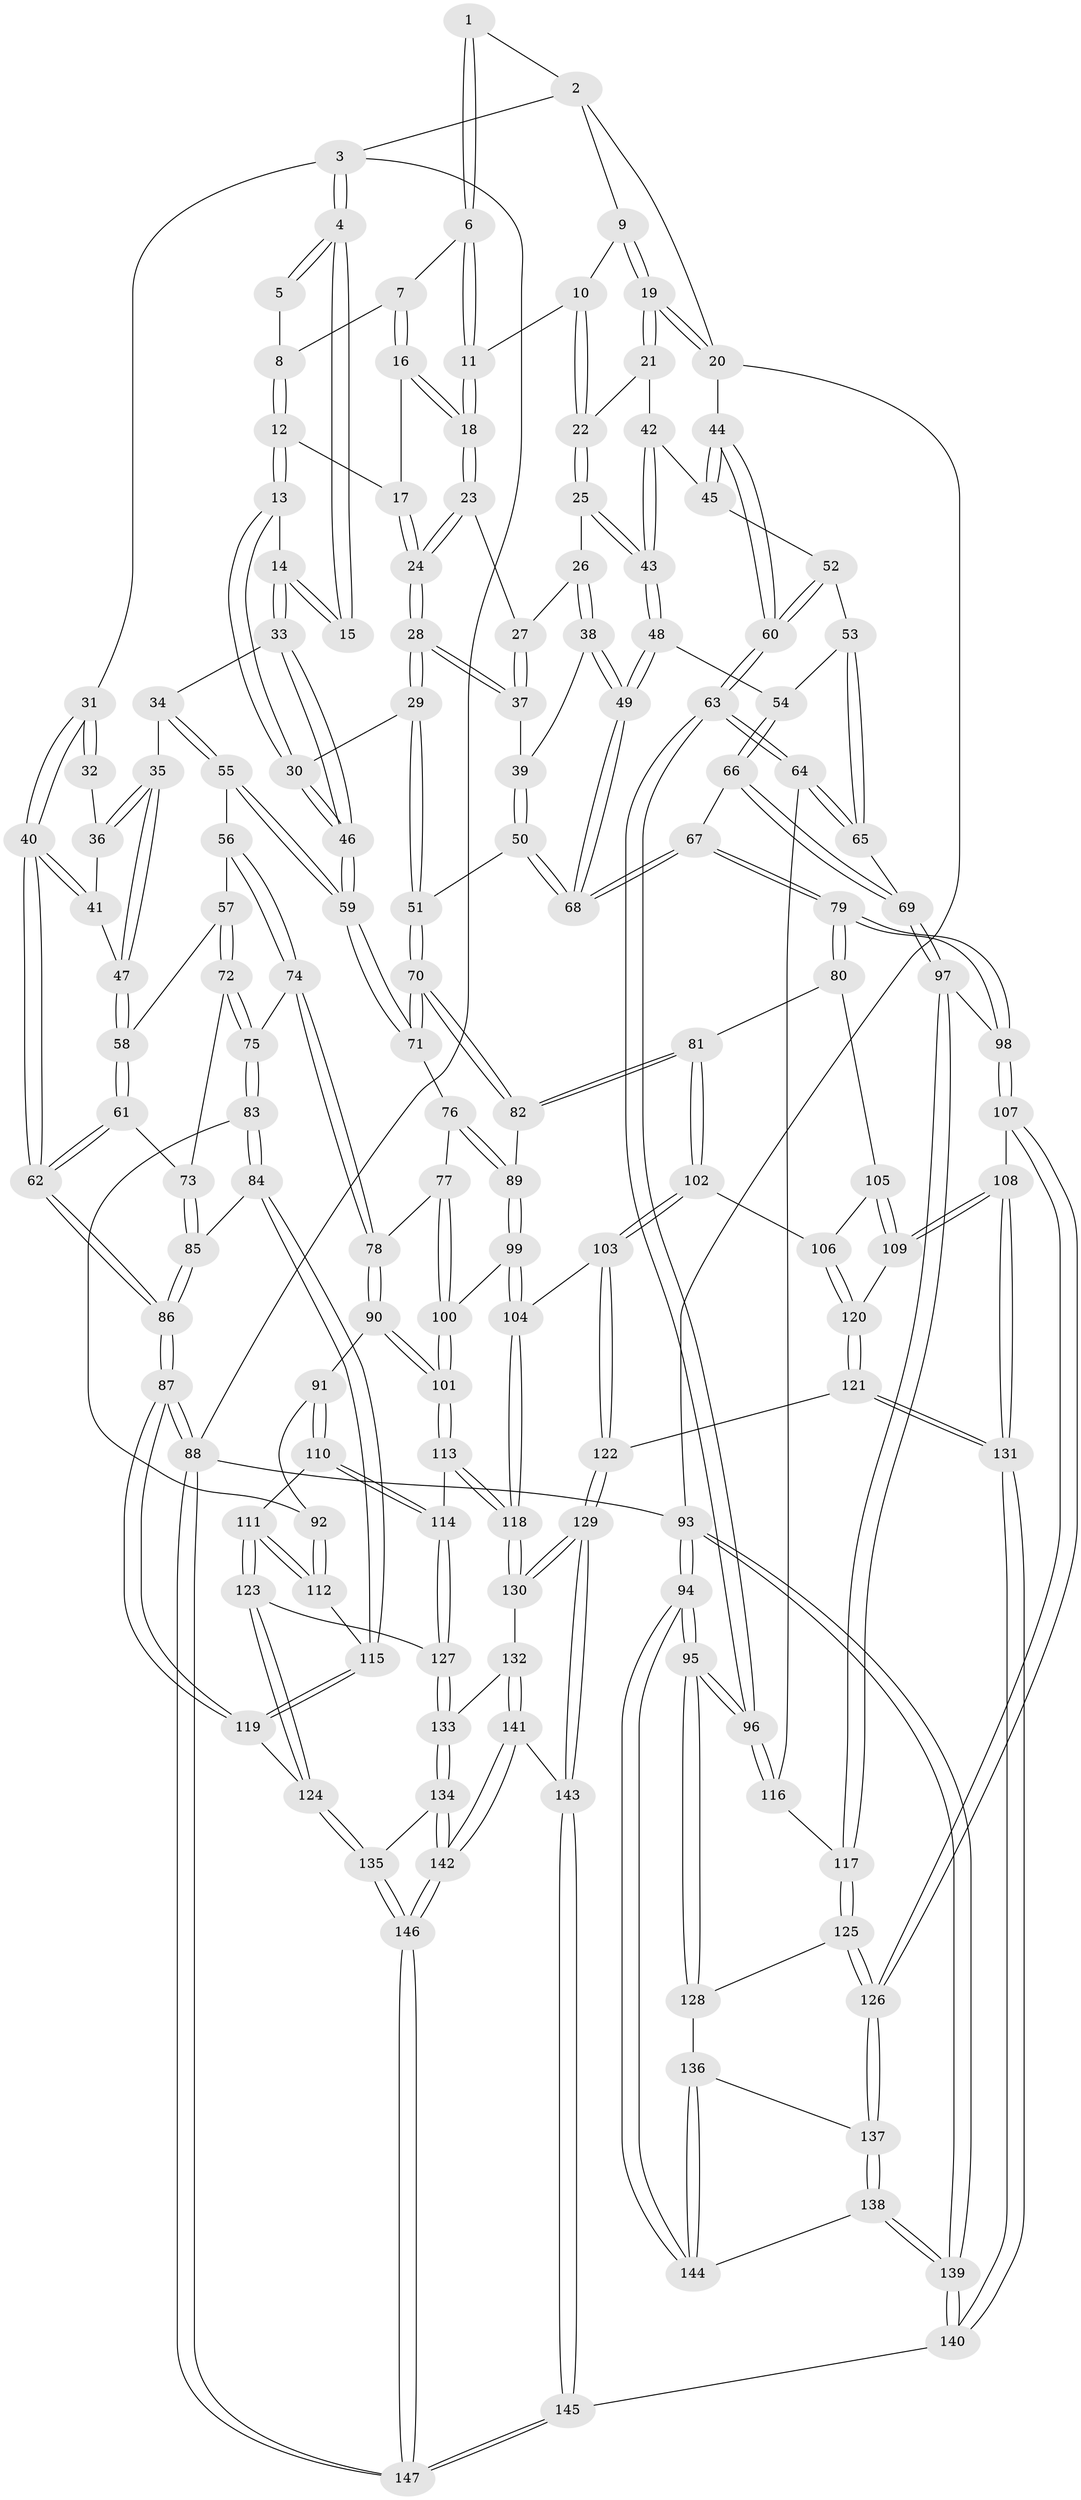 // Generated by graph-tools (version 1.1) at 2025/38/03/09/25 02:38:49]
// undirected, 147 vertices, 364 edges
graph export_dot {
graph [start="1"]
  node [color=gray90,style=filled];
  1 [pos="+0.7512341603050313+0"];
  2 [pos="+0.8400837865775234+0"];
  3 [pos="+0+0"];
  4 [pos="+0+0"];
  5 [pos="+0.36152303457808616+0"];
  6 [pos="+0.7227863069007754+0.011725464785209196"];
  7 [pos="+0.5485354060678739+0.06387414847071539"];
  8 [pos="+0.40037750455423343+0"];
  9 [pos="+0.9756803744219065+0.13287899690483854"];
  10 [pos="+0.8550300460995149+0.15688782741435678"];
  11 [pos="+0.7408566930529594+0.12039693036588893"];
  12 [pos="+0.3893887950467864+0.16833865041827334"];
  13 [pos="+0.34984055849409057+0.2087816955746527"];
  14 [pos="+0.3184992169397872+0.21946561696009595"];
  15 [pos="+0.2759191648881445+0.2095567432691155"];
  16 [pos="+0.5234535621941663+0.16380590181798585"];
  17 [pos="+0.4957994403924221+0.1789694353227723"];
  18 [pos="+0.713022663245328+0.16459364993305234"];
  19 [pos="+1+0.17641620926228213"];
  20 [pos="+1+0.17967527455951857"];
  21 [pos="+0.9421096237770135+0.29883610771932173"];
  22 [pos="+0.8729017007454296+0.2363581056593148"];
  23 [pos="+0.7044171004372678+0.21855578383247876"];
  24 [pos="+0.5700014748656066+0.3208794138258546"];
  25 [pos="+0.8271233620813406+0.32497882185055177"];
  26 [pos="+0.7361618396661097+0.2621879225413854"];
  27 [pos="+0.7130765229489334+0.23581512974595667"];
  28 [pos="+0.5633561431897169+0.3381326387384401"];
  29 [pos="+0.5353375933608684+0.3962576358250808"];
  30 [pos="+0.49651555855779017+0.39181280680829134"];
  31 [pos="+0+0.1704765762556925"];
  32 [pos="+0.19068651265479605+0.27069408750601553"];
  33 [pos="+0.3008429325882973+0.3591280048662418"];
  34 [pos="+0.23115988841190072+0.3935515367068793"];
  35 [pos="+0.22725721073706348+0.3931236621771339"];
  36 [pos="+0.1820825184837337+0.29561894790357435"];
  37 [pos="+0.6943757348268833+0.3517786071301467"];
  38 [pos="+0.7527725938830678+0.4164804869964149"];
  39 [pos="+0.6954509296281078+0.3599727068130711"];
  40 [pos="+0+0.30888428965265213"];
  41 [pos="+0.14487906647250748+0.33664441709667525"];
  42 [pos="+0.9401542323705965+0.3044298862541055"];
  43 [pos="+0.8440365132228406+0.36023477737098564"];
  44 [pos="+1+0.3287279517058444"];
  45 [pos="+0.9632063113693938+0.3560968868198648"];
  46 [pos="+0.3728986567171471+0.45397756324743754"];
  47 [pos="+0.1644858475552676+0.4116893936129108"];
  48 [pos="+0.8430640250172248+0.36853362968655956"];
  49 [pos="+0.7535200872398187+0.4178776129193682"];
  50 [pos="+0.586826178264414+0.429901363850055"];
  51 [pos="+0.5501418249197977+0.41670792989370037"];
  52 [pos="+0.953747184078167+0.4126725333143005"];
  53 [pos="+0.939001507787328+0.42206547053459476"];
  54 [pos="+0.8828408782041645+0.4170280703472833"];
  55 [pos="+0.25460969836143826+0.48644228322312233"];
  56 [pos="+0.25065024077483367+0.4892271764152564"];
  57 [pos="+0.14126086120502457+0.4693586582538215"];
  58 [pos="+0.1332303727347379+0.448231284008007"];
  59 [pos="+0.3599414880121435+0.48639206974641686"];
  60 [pos="+1+0.46139838049846227"];
  61 [pos="+0+0.3649092279463122"];
  62 [pos="+0+0.3248917376543153"];
  63 [pos="+1+0.6126744927744857"];
  64 [pos="+0.9891788043992064+0.6081736971628977"];
  65 [pos="+0.9778532648103054+0.6068242268328157"];
  66 [pos="+0.8496744813498889+0.5120231946633165"];
  67 [pos="+0.7223361738046857+0.5168104170618143"];
  68 [pos="+0.7173377017959772+0.5045748743105438"];
  69 [pos="+0.96660800106302+0.6084189961825037"];
  70 [pos="+0.5231757415956991+0.553243004278091"];
  71 [pos="+0.3634695264908796+0.507315667696871"];
  72 [pos="+0.14006522805847624+0.48404031140616505"];
  73 [pos="+0.08284736683716325+0.5180201429138735"];
  74 [pos="+0.2227357310263201+0.5679817447037898"];
  75 [pos="+0.15484051905529198+0.5645117822933364"];
  76 [pos="+0.3601176674947633+0.5376859412094387"];
  77 [pos="+0.2932961605265935+0.612366007429322"];
  78 [pos="+0.2744673443487807+0.6175189498441048"];
  79 [pos="+0.7055534149600411+0.6023118561703233"];
  80 [pos="+0.6445128471888687+0.6205559027149016"];
  81 [pos="+0.5736534908629671+0.622748517565885"];
  82 [pos="+0.5279967320537753+0.589120127166031"];
  83 [pos="+0.09455881874449679+0.6340065680915848"];
  84 [pos="+0.05102186747916187+0.6590898855142193"];
  85 [pos="+0.004381554815056854+0.64243327628464"];
  86 [pos="+0+0.5942689755342222"];
  87 [pos="+0+1"];
  88 [pos="+0+1"];
  89 [pos="+0.4413391946446569+0.6299773680500633"];
  90 [pos="+0.2537375981745016+0.655884907965462"];
  91 [pos="+0.24441046415031656+0.6604764638957091"];
  92 [pos="+0.22515143139874486+0.6612719319160434"];
  93 [pos="+1+1"];
  94 [pos="+1+1"];
  95 [pos="+1+1"];
  96 [pos="+1+0.9693317942453695"];
  97 [pos="+0.8966697613929212+0.6595544911166034"];
  98 [pos="+0.7782441315028529+0.6954411023909349"];
  99 [pos="+0.4226723346641291+0.6767507495054509"];
  100 [pos="+0.3652149433765221+0.674317450154052"];
  101 [pos="+0.3045955031247347+0.7486898391028014"];
  102 [pos="+0.5415806917811726+0.7273052459200521"];
  103 [pos="+0.4690492694210657+0.7566941906157294"];
  104 [pos="+0.4495411310545802+0.7472572188247926"];
  105 [pos="+0.6352751106303195+0.6806335658900579"];
  106 [pos="+0.5749748441551007+0.7498880118109994"];
  107 [pos="+0.7577281508264953+0.7914108113366204"];
  108 [pos="+0.7573998537624616+0.791467532503522"];
  109 [pos="+0.6303087094461296+0.7766663787911227"];
  110 [pos="+0.23595086484532396+0.6808577897966089"];
  111 [pos="+0.1531688433828146+0.7535749628687369"];
  112 [pos="+0.1430668480637161+0.7410608379449825"];
  113 [pos="+0.3042842472244241+0.7625281744276869"];
  114 [pos="+0.21143018778171752+0.786714093428331"];
  115 [pos="+0.054194830190977254+0.6648949047030549"];
  116 [pos="+0.9585335410399299+0.7946118598618692"];
  117 [pos="+0.9243796627879587+0.7917325013470238"];
  118 [pos="+0.3487711130029171+0.8037368798076022"];
  119 [pos="+0.04510557485222216+0.8791896392000924"];
  120 [pos="+0.6133000211455535+0.7802774554488221"];
  121 [pos="+0.5578821769573824+0.8882768128446625"];
  122 [pos="+0.49781064999025953+0.8554300648061962"];
  123 [pos="+0.15671979341879974+0.759083540851859"];
  124 [pos="+0.07131552213522617+0.8799943483226431"];
  125 [pos="+0.8850405094879538+0.8241124590572124"];
  126 [pos="+0.7850635575263477+0.8315656574289217"];
  127 [pos="+0.21083127709189842+0.7870603839817718"];
  128 [pos="+0.9251109681187247+0.868996072038539"];
  129 [pos="+0.3872712330985738+0.911554912212538"];
  130 [pos="+0.34861522263410094+0.8078812864359673"];
  131 [pos="+0.5833076631609094+0.9363969310334043"];
  132 [pos="+0.2579470903364155+0.8724966916751795"];
  133 [pos="+0.21172285496486085+0.8520420463184726"];
  134 [pos="+0.17570181910561614+0.8857889962004607"];
  135 [pos="+0.1316615083059908+0.9051857108010024"];
  136 [pos="+0.8796692260099642+0.9310854047300204"];
  137 [pos="+0.7865476266134716+0.8534906455748403"];
  138 [pos="+0.6953923615920293+1"];
  139 [pos="+0.6377164069808114+1"];
  140 [pos="+0.627444514235548+1"];
  141 [pos="+0.2997503772394298+0.9490333139946839"];
  142 [pos="+0.27339262389184554+0.9885012521326121"];
  143 [pos="+0.38636152291928044+0.9142665922399246"];
  144 [pos="+0.8813584749816386+0.9341880195634621"];
  145 [pos="+0.5711068620766888+1"];
  146 [pos="+0.20469270847740922+1"];
  147 [pos="+0.19058829498083713+1"];
  1 -- 2;
  1 -- 6;
  1 -- 6;
  2 -- 3;
  2 -- 9;
  2 -- 20;
  3 -- 4;
  3 -- 4;
  3 -- 31;
  3 -- 88;
  4 -- 5;
  4 -- 5;
  4 -- 15;
  4 -- 15;
  5 -- 8;
  6 -- 7;
  6 -- 11;
  6 -- 11;
  7 -- 8;
  7 -- 16;
  7 -- 16;
  8 -- 12;
  8 -- 12;
  9 -- 10;
  9 -- 19;
  9 -- 19;
  10 -- 11;
  10 -- 22;
  10 -- 22;
  11 -- 18;
  11 -- 18;
  12 -- 13;
  12 -- 13;
  12 -- 17;
  13 -- 14;
  13 -- 30;
  13 -- 30;
  14 -- 15;
  14 -- 15;
  14 -- 33;
  14 -- 33;
  16 -- 17;
  16 -- 18;
  16 -- 18;
  17 -- 24;
  17 -- 24;
  18 -- 23;
  18 -- 23;
  19 -- 20;
  19 -- 20;
  19 -- 21;
  19 -- 21;
  20 -- 44;
  20 -- 93;
  21 -- 22;
  21 -- 42;
  22 -- 25;
  22 -- 25;
  23 -- 24;
  23 -- 24;
  23 -- 27;
  24 -- 28;
  24 -- 28;
  25 -- 26;
  25 -- 43;
  25 -- 43;
  26 -- 27;
  26 -- 38;
  26 -- 38;
  27 -- 37;
  27 -- 37;
  28 -- 29;
  28 -- 29;
  28 -- 37;
  28 -- 37;
  29 -- 30;
  29 -- 51;
  29 -- 51;
  30 -- 46;
  30 -- 46;
  31 -- 32;
  31 -- 32;
  31 -- 40;
  31 -- 40;
  32 -- 36;
  33 -- 34;
  33 -- 46;
  33 -- 46;
  34 -- 35;
  34 -- 55;
  34 -- 55;
  35 -- 36;
  35 -- 36;
  35 -- 47;
  35 -- 47;
  36 -- 41;
  37 -- 39;
  38 -- 39;
  38 -- 49;
  38 -- 49;
  39 -- 50;
  39 -- 50;
  40 -- 41;
  40 -- 41;
  40 -- 62;
  40 -- 62;
  41 -- 47;
  42 -- 43;
  42 -- 43;
  42 -- 45;
  43 -- 48;
  43 -- 48;
  44 -- 45;
  44 -- 45;
  44 -- 60;
  44 -- 60;
  45 -- 52;
  46 -- 59;
  46 -- 59;
  47 -- 58;
  47 -- 58;
  48 -- 49;
  48 -- 49;
  48 -- 54;
  49 -- 68;
  49 -- 68;
  50 -- 51;
  50 -- 68;
  50 -- 68;
  51 -- 70;
  51 -- 70;
  52 -- 53;
  52 -- 60;
  52 -- 60;
  53 -- 54;
  53 -- 65;
  53 -- 65;
  54 -- 66;
  54 -- 66;
  55 -- 56;
  55 -- 59;
  55 -- 59;
  56 -- 57;
  56 -- 74;
  56 -- 74;
  57 -- 58;
  57 -- 72;
  57 -- 72;
  58 -- 61;
  58 -- 61;
  59 -- 71;
  59 -- 71;
  60 -- 63;
  60 -- 63;
  61 -- 62;
  61 -- 62;
  61 -- 73;
  62 -- 86;
  62 -- 86;
  63 -- 64;
  63 -- 64;
  63 -- 96;
  63 -- 96;
  64 -- 65;
  64 -- 65;
  64 -- 116;
  65 -- 69;
  66 -- 67;
  66 -- 69;
  66 -- 69;
  67 -- 68;
  67 -- 68;
  67 -- 79;
  67 -- 79;
  69 -- 97;
  69 -- 97;
  70 -- 71;
  70 -- 71;
  70 -- 82;
  70 -- 82;
  71 -- 76;
  72 -- 73;
  72 -- 75;
  72 -- 75;
  73 -- 85;
  73 -- 85;
  74 -- 75;
  74 -- 78;
  74 -- 78;
  75 -- 83;
  75 -- 83;
  76 -- 77;
  76 -- 89;
  76 -- 89;
  77 -- 78;
  77 -- 100;
  77 -- 100;
  78 -- 90;
  78 -- 90;
  79 -- 80;
  79 -- 80;
  79 -- 98;
  79 -- 98;
  80 -- 81;
  80 -- 105;
  81 -- 82;
  81 -- 82;
  81 -- 102;
  81 -- 102;
  82 -- 89;
  83 -- 84;
  83 -- 84;
  83 -- 92;
  84 -- 85;
  84 -- 115;
  84 -- 115;
  85 -- 86;
  85 -- 86;
  86 -- 87;
  86 -- 87;
  87 -- 88;
  87 -- 88;
  87 -- 119;
  87 -- 119;
  88 -- 147;
  88 -- 147;
  88 -- 93;
  89 -- 99;
  89 -- 99;
  90 -- 91;
  90 -- 101;
  90 -- 101;
  91 -- 92;
  91 -- 110;
  91 -- 110;
  92 -- 112;
  92 -- 112;
  93 -- 94;
  93 -- 94;
  93 -- 139;
  93 -- 139;
  94 -- 95;
  94 -- 95;
  94 -- 144;
  94 -- 144;
  95 -- 96;
  95 -- 96;
  95 -- 128;
  95 -- 128;
  96 -- 116;
  96 -- 116;
  97 -- 98;
  97 -- 117;
  97 -- 117;
  98 -- 107;
  98 -- 107;
  99 -- 100;
  99 -- 104;
  99 -- 104;
  100 -- 101;
  100 -- 101;
  101 -- 113;
  101 -- 113;
  102 -- 103;
  102 -- 103;
  102 -- 106;
  103 -- 104;
  103 -- 122;
  103 -- 122;
  104 -- 118;
  104 -- 118;
  105 -- 106;
  105 -- 109;
  105 -- 109;
  106 -- 120;
  106 -- 120;
  107 -- 108;
  107 -- 126;
  107 -- 126;
  108 -- 109;
  108 -- 109;
  108 -- 131;
  108 -- 131;
  109 -- 120;
  110 -- 111;
  110 -- 114;
  110 -- 114;
  111 -- 112;
  111 -- 112;
  111 -- 123;
  111 -- 123;
  112 -- 115;
  113 -- 114;
  113 -- 118;
  113 -- 118;
  114 -- 127;
  114 -- 127;
  115 -- 119;
  115 -- 119;
  116 -- 117;
  117 -- 125;
  117 -- 125;
  118 -- 130;
  118 -- 130;
  119 -- 124;
  120 -- 121;
  120 -- 121;
  121 -- 122;
  121 -- 131;
  121 -- 131;
  122 -- 129;
  122 -- 129;
  123 -- 124;
  123 -- 124;
  123 -- 127;
  124 -- 135;
  124 -- 135;
  125 -- 126;
  125 -- 126;
  125 -- 128;
  126 -- 137;
  126 -- 137;
  127 -- 133;
  127 -- 133;
  128 -- 136;
  129 -- 130;
  129 -- 130;
  129 -- 143;
  129 -- 143;
  130 -- 132;
  131 -- 140;
  131 -- 140;
  132 -- 133;
  132 -- 141;
  132 -- 141;
  133 -- 134;
  133 -- 134;
  134 -- 135;
  134 -- 142;
  134 -- 142;
  135 -- 146;
  135 -- 146;
  136 -- 137;
  136 -- 144;
  136 -- 144;
  137 -- 138;
  137 -- 138;
  138 -- 139;
  138 -- 139;
  138 -- 144;
  139 -- 140;
  139 -- 140;
  140 -- 145;
  141 -- 142;
  141 -- 142;
  141 -- 143;
  142 -- 146;
  142 -- 146;
  143 -- 145;
  143 -- 145;
  145 -- 147;
  145 -- 147;
  146 -- 147;
  146 -- 147;
}
